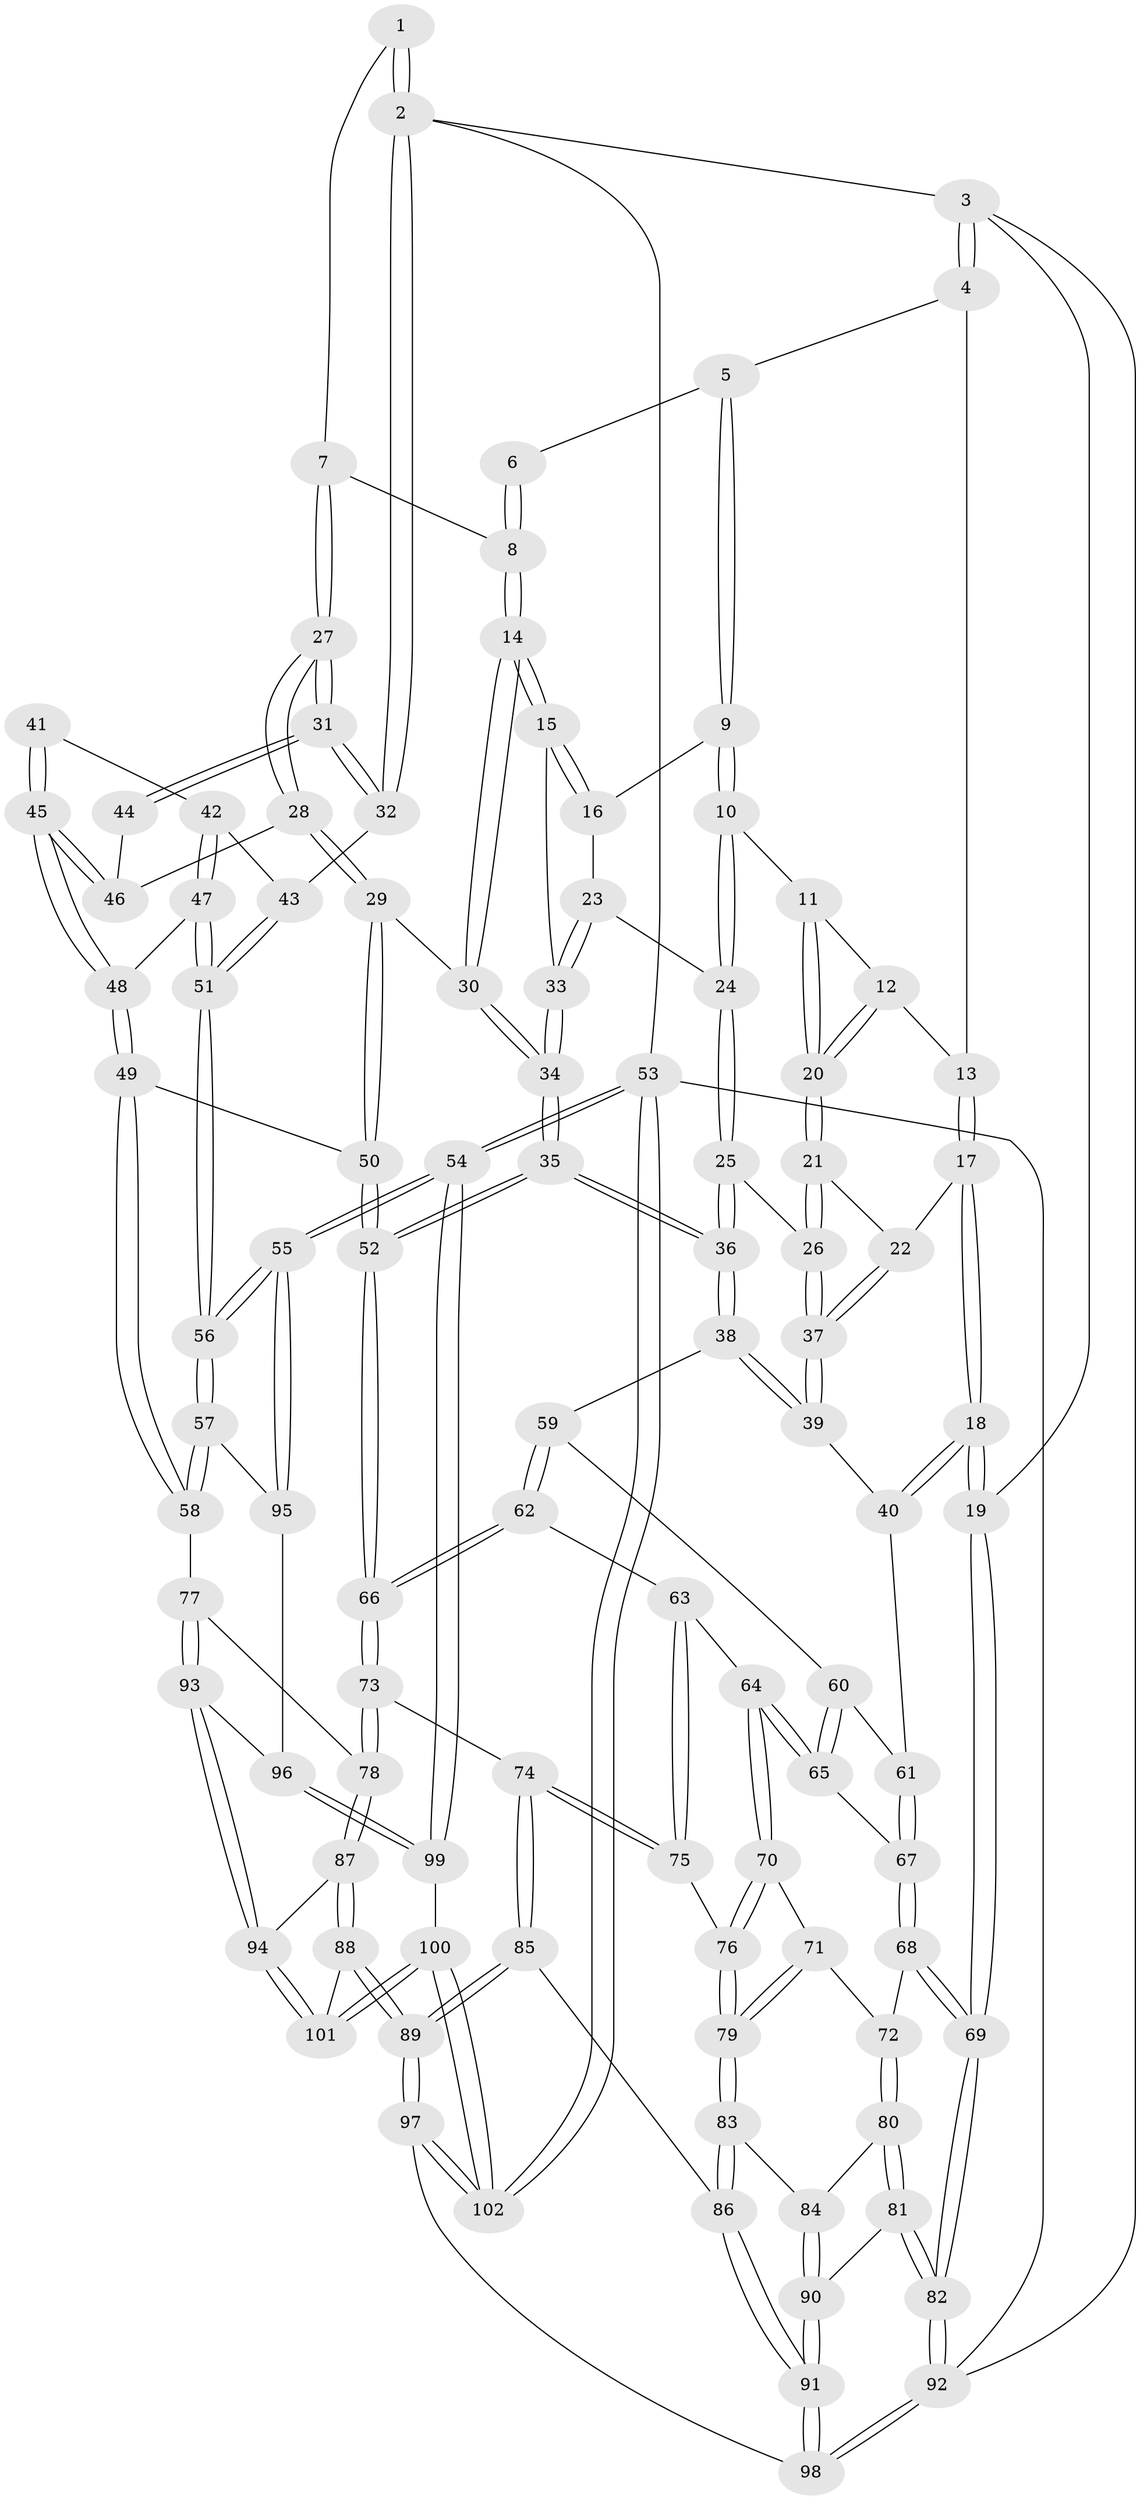 // coarse degree distribution, {4: 0.4647887323943662, 5: 0.323943661971831, 6: 0.16901408450704225, 7: 0.028169014084507043, 3: 0.014084507042253521}
// Generated by graph-tools (version 1.1) at 2025/21/03/04/25 18:21:15]
// undirected, 102 vertices, 252 edges
graph export_dot {
graph [start="1"]
  node [color=gray90,style=filled];
  1 [pos="+0.619875638187122+0"];
  2 [pos="+1+0"];
  3 [pos="+0+0"];
  4 [pos="+0.11811574540401441+0"];
  5 [pos="+0.44439806916911245+0"];
  6 [pos="+0.5668818149107879+0"];
  7 [pos="+0.7465349385771605+0.10038379699888265"];
  8 [pos="+0.6077368912928597+0.08862825478398721"];
  9 [pos="+0.4285201472438492+0"];
  10 [pos="+0.2721542665482357+0.0961849752260501"];
  11 [pos="+0.26880414449936474+0.09500832885848937"];
  12 [pos="+0.17354833870795847+0"];
  13 [pos="+0.12932931249724017+0"];
  14 [pos="+0.5372712732820687+0.1977380299730032"];
  15 [pos="+0.47511783236829586+0.13135499784929186"];
  16 [pos="+0.43590970515946803+0.08407052495153745"];
  17 [pos="+0.04451589370614389+0.13912106653240905"];
  18 [pos="+0+0.25279973949510887"];
  19 [pos="+0+0.2540234996904116"];
  20 [pos="+0.1588350098988449+0.1298612537685662"];
  21 [pos="+0.14175672182716653+0.14278177671371517"];
  22 [pos="+0.12192120768571049+0.1510965390238039"];
  23 [pos="+0.32243926118592575+0.12872681936708402"];
  24 [pos="+0.29455106825122873+0.1252043230825926"];
  25 [pos="+0.27032468516875663+0.19615538403129576"];
  26 [pos="+0.24767544871491787+0.2035083239924192"];
  27 [pos="+0.7513620402408026+0.10303740625234185"];
  28 [pos="+0.7662689661300371+0.20640238927712823"];
  29 [pos="+0.6879693281326154+0.2995803875253338"];
  30 [pos="+0.5380770538431263+0.2134608368101195"];
  31 [pos="+1+0"];
  32 [pos="+1+0"];
  33 [pos="+0.35971802017502835+0.1784945464063296"];
  34 [pos="+0.42862710495353623+0.30604901010774616"];
  35 [pos="+0.3889805099437022+0.3621563554341192"];
  36 [pos="+0.3650772704590869+0.35793900527215533"];
  37 [pos="+0.17882172536069332+0.26150533741268145"];
  38 [pos="+0.31489140834031504+0.36559714647699315"];
  39 [pos="+0.17543592690817103+0.2898788854474767"];
  40 [pos="+0.055190450878348125+0.3536992625797128"];
  41 [pos="+0.9152560617579862+0.24696149848247673"];
  42 [pos="+0.9490489101037238+0.2658735561373104"];
  43 [pos="+1+0"];
  44 [pos="+0.8975306500272598+0.17918136678396487"];
  45 [pos="+0.8773434219483783+0.29914228163222756"];
  46 [pos="+0.8090099175526395+0.2082055826581844"];
  47 [pos="+0.9750867822535529+0.35543480850612125"];
  48 [pos="+0.8796398169561338+0.37900128704288405"];
  49 [pos="+0.7833389893569214+0.45836786929647516"];
  50 [pos="+0.7156615302437394+0.4008245667507128"];
  51 [pos="+1+0.3805599105326959"];
  52 [pos="+0.4536922370771339+0.49858265072297187"];
  53 [pos="+1+1"];
  54 [pos="+1+1"];
  55 [pos="+1+0.8883265126037575"];
  56 [pos="+1+0.6748880431966097"];
  57 [pos="+1+0.6524949897985518"];
  58 [pos="+0.8047920503160569+0.5387230788560244"];
  59 [pos="+0.26971994443040975+0.40130709368151957"];
  60 [pos="+0.2386870962114363+0.41790372053141744"];
  61 [pos="+0.08474890702131253+0.4007326742798526"];
  62 [pos="+0.265030527364193+0.5120442804113243"];
  63 [pos="+0.23069954062083298+0.5327134692814866"];
  64 [pos="+0.20958356997163313+0.5308958906322925"];
  65 [pos="+0.19863173190670066+0.5001814648788732"];
  66 [pos="+0.44908502497463465+0.5360787645830632"];
  67 [pos="+0.09391994762075273+0.4689685878168015"];
  68 [pos="+0.052276564269178004+0.588159818420366"];
  69 [pos="+0+0.5714694884386531"];
  70 [pos="+0.19279276883546884+0.5597361485376973"];
  71 [pos="+0.1697034365427061+0.5860439757663862"];
  72 [pos="+0.06588045197531377+0.6003267292993539"];
  73 [pos="+0.44937071624356717+0.6032703036706104"];
  74 [pos="+0.41181909001880473+0.6254878707203706"];
  75 [pos="+0.3502916876940586+0.6311422777695701"];
  76 [pos="+0.32723923486058343+0.638694343910115"];
  77 [pos="+0.6989700047864533+0.6757291994684113"];
  78 [pos="+0.48267791008495825+0.6290509589438923"];
  79 [pos="+0.24709565993803195+0.6737721042417999"];
  80 [pos="+0.08424392026607744+0.6670824659568204"];
  81 [pos="+0+0.8324941692581255"];
  82 [pos="+0+0.8452368926888697"];
  83 [pos="+0.22597841664547602+0.7031804271168081"];
  84 [pos="+0.14678540520512678+0.7270206876650586"];
  85 [pos="+0.3469340460120897+0.7988736843412912"];
  86 [pos="+0.2672030688868945+0.7903837464975381"];
  87 [pos="+0.4993870673163274+0.7957513435738232"];
  88 [pos="+0.4417240837574567+0.8895440198061589"];
  89 [pos="+0.3980718478868013+0.9209617618296962"];
  90 [pos="+0.11883466092804042+0.8811389333099451"];
  91 [pos="+0.1519901226582175+0.9165578028779876"];
  92 [pos="+0+1"];
  93 [pos="+0.7128992527303566+0.7440409383670247"];
  94 [pos="+0.621602076718561+0.8388492279122058"];
  95 [pos="+0.7779746291202384+0.7838149565220811"];
  96 [pos="+0.7575022655054462+0.786862752388361"];
  97 [pos="+0.31403250924324655+1"];
  98 [pos="+0.26056990529362883+1"];
  99 [pos="+0.7933292176982011+0.8951758019887518"];
  100 [pos="+0.6521519957443308+1"];
  101 [pos="+0.6086009512122067+0.9036882604194694"];
  102 [pos="+0.6139708825365076+1"];
  1 -- 2;
  1 -- 2;
  1 -- 7;
  2 -- 3;
  2 -- 32;
  2 -- 32;
  2 -- 53;
  3 -- 4;
  3 -- 4;
  3 -- 19;
  3 -- 92;
  4 -- 5;
  4 -- 13;
  5 -- 6;
  5 -- 9;
  5 -- 9;
  6 -- 8;
  6 -- 8;
  7 -- 8;
  7 -- 27;
  7 -- 27;
  8 -- 14;
  8 -- 14;
  9 -- 10;
  9 -- 10;
  9 -- 16;
  10 -- 11;
  10 -- 24;
  10 -- 24;
  11 -- 12;
  11 -- 20;
  11 -- 20;
  12 -- 13;
  12 -- 20;
  12 -- 20;
  13 -- 17;
  13 -- 17;
  14 -- 15;
  14 -- 15;
  14 -- 30;
  14 -- 30;
  15 -- 16;
  15 -- 16;
  15 -- 33;
  16 -- 23;
  17 -- 18;
  17 -- 18;
  17 -- 22;
  18 -- 19;
  18 -- 19;
  18 -- 40;
  18 -- 40;
  19 -- 69;
  19 -- 69;
  20 -- 21;
  20 -- 21;
  21 -- 22;
  21 -- 26;
  21 -- 26;
  22 -- 37;
  22 -- 37;
  23 -- 24;
  23 -- 33;
  23 -- 33;
  24 -- 25;
  24 -- 25;
  25 -- 26;
  25 -- 36;
  25 -- 36;
  26 -- 37;
  26 -- 37;
  27 -- 28;
  27 -- 28;
  27 -- 31;
  27 -- 31;
  28 -- 29;
  28 -- 29;
  28 -- 46;
  29 -- 30;
  29 -- 50;
  29 -- 50;
  30 -- 34;
  30 -- 34;
  31 -- 32;
  31 -- 32;
  31 -- 44;
  31 -- 44;
  32 -- 43;
  33 -- 34;
  33 -- 34;
  34 -- 35;
  34 -- 35;
  35 -- 36;
  35 -- 36;
  35 -- 52;
  35 -- 52;
  36 -- 38;
  36 -- 38;
  37 -- 39;
  37 -- 39;
  38 -- 39;
  38 -- 39;
  38 -- 59;
  39 -- 40;
  40 -- 61;
  41 -- 42;
  41 -- 45;
  41 -- 45;
  42 -- 43;
  42 -- 47;
  42 -- 47;
  43 -- 51;
  43 -- 51;
  44 -- 46;
  45 -- 46;
  45 -- 46;
  45 -- 48;
  45 -- 48;
  47 -- 48;
  47 -- 51;
  47 -- 51;
  48 -- 49;
  48 -- 49;
  49 -- 50;
  49 -- 58;
  49 -- 58;
  50 -- 52;
  50 -- 52;
  51 -- 56;
  51 -- 56;
  52 -- 66;
  52 -- 66;
  53 -- 54;
  53 -- 54;
  53 -- 102;
  53 -- 102;
  53 -- 92;
  54 -- 55;
  54 -- 55;
  54 -- 99;
  54 -- 99;
  55 -- 56;
  55 -- 56;
  55 -- 95;
  55 -- 95;
  56 -- 57;
  56 -- 57;
  57 -- 58;
  57 -- 58;
  57 -- 95;
  58 -- 77;
  59 -- 60;
  59 -- 62;
  59 -- 62;
  60 -- 61;
  60 -- 65;
  60 -- 65;
  61 -- 67;
  61 -- 67;
  62 -- 63;
  62 -- 66;
  62 -- 66;
  63 -- 64;
  63 -- 75;
  63 -- 75;
  64 -- 65;
  64 -- 65;
  64 -- 70;
  64 -- 70;
  65 -- 67;
  66 -- 73;
  66 -- 73;
  67 -- 68;
  67 -- 68;
  68 -- 69;
  68 -- 69;
  68 -- 72;
  69 -- 82;
  69 -- 82;
  70 -- 71;
  70 -- 76;
  70 -- 76;
  71 -- 72;
  71 -- 79;
  71 -- 79;
  72 -- 80;
  72 -- 80;
  73 -- 74;
  73 -- 78;
  73 -- 78;
  74 -- 75;
  74 -- 75;
  74 -- 85;
  74 -- 85;
  75 -- 76;
  76 -- 79;
  76 -- 79;
  77 -- 78;
  77 -- 93;
  77 -- 93;
  78 -- 87;
  78 -- 87;
  79 -- 83;
  79 -- 83;
  80 -- 81;
  80 -- 81;
  80 -- 84;
  81 -- 82;
  81 -- 82;
  81 -- 90;
  82 -- 92;
  82 -- 92;
  83 -- 84;
  83 -- 86;
  83 -- 86;
  84 -- 90;
  84 -- 90;
  85 -- 86;
  85 -- 89;
  85 -- 89;
  86 -- 91;
  86 -- 91;
  87 -- 88;
  87 -- 88;
  87 -- 94;
  88 -- 89;
  88 -- 89;
  88 -- 101;
  89 -- 97;
  89 -- 97;
  90 -- 91;
  90 -- 91;
  91 -- 98;
  91 -- 98;
  92 -- 98;
  92 -- 98;
  93 -- 94;
  93 -- 94;
  93 -- 96;
  94 -- 101;
  94 -- 101;
  95 -- 96;
  96 -- 99;
  96 -- 99;
  97 -- 98;
  97 -- 102;
  97 -- 102;
  99 -- 100;
  100 -- 101;
  100 -- 101;
  100 -- 102;
  100 -- 102;
}

